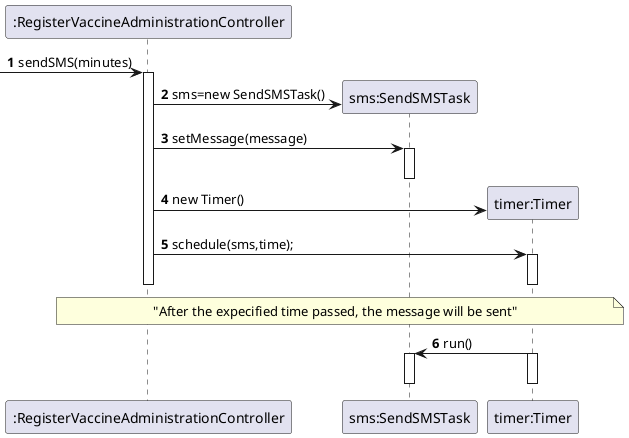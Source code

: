 @startuml
'https://plantuml.com/sequence-diagram

participant ":RegisterVaccineAdministrationController" as  CTRL
participant "sms:SendSMSTask" as task
participant "timer:Timer" as timer

autonumber

->CTRL:sendSMS(minutes)
activate CTRL
create task
CTRL->task:sms=new SendSMSTask()
CTRL->task:setMessage(message)
activate task
deactivate task
create timer
CTRL->timer:new Timer()
CTRL->timer:schedule(sms,time);
activate timer
deactivate timer
deactivate CTRL
note across:"After the expecified time passed, the message will be sent"
timer->task:run()
activate task
activate timer
deactivate timer
deactivate task



@enduml